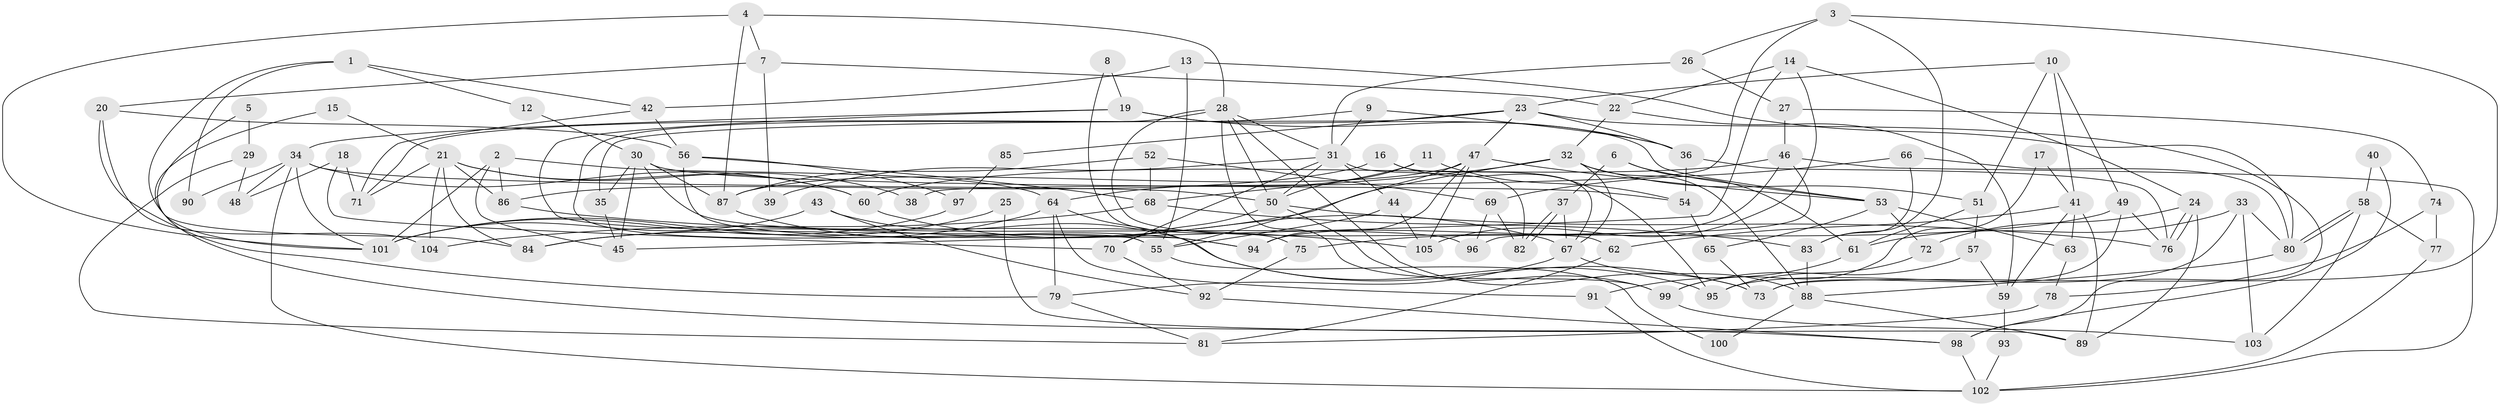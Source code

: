 // Generated by graph-tools (version 1.1) at 2025/36/03/09/25 02:36:22]
// undirected, 105 vertices, 210 edges
graph export_dot {
graph [start="1"]
  node [color=gray90,style=filled];
  1;
  2;
  3;
  4;
  5;
  6;
  7;
  8;
  9;
  10;
  11;
  12;
  13;
  14;
  15;
  16;
  17;
  18;
  19;
  20;
  21;
  22;
  23;
  24;
  25;
  26;
  27;
  28;
  29;
  30;
  31;
  32;
  33;
  34;
  35;
  36;
  37;
  38;
  39;
  40;
  41;
  42;
  43;
  44;
  45;
  46;
  47;
  48;
  49;
  50;
  51;
  52;
  53;
  54;
  55;
  56;
  57;
  58;
  59;
  60;
  61;
  62;
  63;
  64;
  65;
  66;
  67;
  68;
  69;
  70;
  71;
  72;
  73;
  74;
  75;
  76;
  77;
  78;
  79;
  80;
  81;
  82;
  83;
  84;
  85;
  86;
  87;
  88;
  89;
  90;
  91;
  92;
  93;
  94;
  95;
  96;
  97;
  98;
  99;
  100;
  101;
  102;
  103;
  104;
  105;
  1 -- 42;
  1 -- 84;
  1 -- 12;
  1 -- 90;
  2 -- 64;
  2 -- 86;
  2 -- 45;
  2 -- 101;
  3 -- 73;
  3 -- 83;
  3 -- 26;
  3 -- 38;
  4 -- 87;
  4 -- 28;
  4 -- 7;
  4 -- 101;
  5 -- 29;
  5 -- 98;
  6 -- 61;
  6 -- 53;
  6 -- 37;
  7 -- 22;
  7 -- 20;
  7 -- 39;
  8 -- 19;
  8 -- 75;
  9 -- 31;
  9 -- 36;
  9 -- 71;
  10 -- 51;
  10 -- 23;
  10 -- 41;
  10 -- 49;
  11 -- 50;
  11 -- 54;
  11 -- 64;
  12 -- 30;
  13 -- 42;
  13 -- 80;
  13 -- 55;
  14 -- 105;
  14 -- 45;
  14 -- 22;
  14 -- 24;
  15 -- 21;
  15 -- 101;
  16 -- 67;
  16 -- 86;
  16 -- 95;
  17 -- 41;
  17 -- 99;
  18 -- 71;
  18 -- 70;
  18 -- 48;
  19 -- 34;
  19 -- 55;
  19 -- 36;
  19 -- 53;
  20 -- 104;
  20 -- 56;
  20 -- 79;
  21 -- 60;
  21 -- 84;
  21 -- 38;
  21 -- 71;
  21 -- 86;
  21 -- 104;
  22 -- 32;
  22 -- 59;
  23 -- 47;
  23 -- 36;
  23 -- 35;
  23 -- 85;
  23 -- 98;
  24 -- 76;
  24 -- 76;
  24 -- 72;
  24 -- 89;
  25 -- 89;
  25 -- 101;
  26 -- 27;
  26 -- 31;
  27 -- 46;
  27 -- 74;
  28 -- 55;
  28 -- 50;
  28 -- 31;
  28 -- 62;
  28 -- 73;
  28 -- 99;
  29 -- 48;
  29 -- 81;
  30 -- 96;
  30 -- 35;
  30 -- 45;
  30 -- 54;
  30 -- 87;
  31 -- 39;
  31 -- 44;
  31 -- 50;
  31 -- 70;
  31 -- 82;
  32 -- 67;
  32 -- 88;
  32 -- 51;
  32 -- 68;
  32 -- 84;
  33 -- 95;
  33 -- 61;
  33 -- 80;
  33 -- 103;
  34 -- 50;
  34 -- 101;
  34 -- 48;
  34 -- 60;
  34 -- 90;
  34 -- 102;
  35 -- 45;
  36 -- 76;
  36 -- 54;
  37 -- 82;
  37 -- 82;
  37 -- 67;
  40 -- 58;
  40 -- 98;
  41 -- 89;
  41 -- 59;
  41 -- 62;
  41 -- 63;
  42 -- 71;
  42 -- 56;
  43 -- 92;
  43 -- 101;
  43 -- 73;
  44 -- 55;
  44 -- 105;
  46 -- 94;
  46 -- 60;
  46 -- 96;
  46 -- 102;
  47 -- 87;
  47 -- 53;
  47 -- 55;
  47 -- 94;
  47 -- 105;
  49 -- 73;
  49 -- 75;
  49 -- 76;
  50 -- 76;
  50 -- 70;
  50 -- 99;
  51 -- 57;
  51 -- 61;
  52 -- 69;
  52 -- 87;
  52 -- 68;
  53 -- 65;
  53 -- 63;
  53 -- 72;
  54 -- 65;
  55 -- 100;
  56 -- 68;
  56 -- 94;
  56 -- 97;
  57 -- 59;
  57 -- 99;
  58 -- 80;
  58 -- 80;
  58 -- 103;
  58 -- 77;
  59 -- 93;
  60 -- 67;
  61 -- 91;
  62 -- 81;
  63 -- 78;
  64 -- 95;
  64 -- 79;
  64 -- 84;
  64 -- 91;
  65 -- 73;
  66 -- 80;
  66 -- 83;
  66 -- 69;
  67 -- 79;
  67 -- 88;
  68 -- 83;
  68 -- 104;
  69 -- 82;
  69 -- 96;
  70 -- 92;
  72 -- 95;
  74 -- 77;
  74 -- 78;
  75 -- 92;
  77 -- 102;
  78 -- 81;
  79 -- 81;
  80 -- 88;
  83 -- 88;
  85 -- 97;
  86 -- 105;
  87 -- 94;
  88 -- 89;
  88 -- 100;
  91 -- 102;
  92 -- 98;
  93 -- 102;
  97 -- 101;
  98 -- 102;
  99 -- 103;
}
